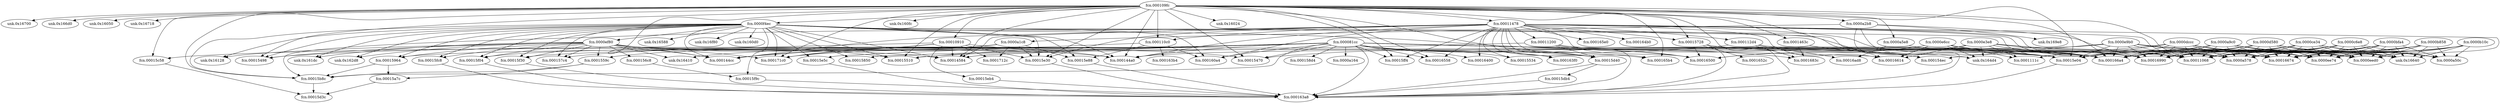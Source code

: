 digraph code {
  "0x000109fc" [label="fcn.000109fc"];
  "0x000109fc" -> "0x00016700";
  "0x00016700" [label="unk.0x16700"];
  "0x000109fc" -> "0x000166d0";
  "0x000166d0" [label="unk.0x166d0"];
  "0x000109fc" -> "0x00016050";
  "0x00016050" [label="unk.0x16050"];
  "0x000109fc" -> "0x00016718";
  "0x00016718" [label="unk.0x16718"];
  "0x000109fc" -> "0x00015728";
  "0x00015728" [label="fcn.00015728"];
  "0x000109fc" -> "0x0001463c";
  "0x0001463c" [label="fcn.0001463c"];
  "0x000109fc" -> "0x000110c0";
  "0x000110c0" [label="fcn.000110c0"];
  "0x000109fc" -> "0x00015510";
  "0x00015510" [label="fcn.00015510"];
  "0x000109fc" -> "0x00014584";
  "0x00014584" [label="fcn.00014584"];
  "0x000109fc" -> "0x000144a0";
  "0x000144a0" [label="fcn.000144a0"];
  "0x000109fc" -> "0x000160fc";
  "0x000160fc" [label="unk.0x160fc"];
  "0x000109fc" -> "0x000144cc";
  "0x000144cc" [label="fcn.000144cc"];
  "0x000109fc" -> "0x0000a5e8";
  "0x0000a5e8" [label="fcn.0000a5e8"];
  "0x000109fc" -> "0x0000f4ec";
  "0x0000f4ec" [label="fcn.0000f4ec"];
  "0x000109fc" -> "0x00010910";
  "0x00010910" [label="fcn.00010910"];
  "0x000109fc" -> "0x00015e30";
  "0x00015e30" [label="fcn.00015e30"];
  "0x000109fc" -> "0x00015470";
  "0x00015470" [label="fcn.00015470"];
  "0x000109fc" -> "0x00015498";
  "0x00015498" [label="fcn.00015498"];
  "0x000109fc" -> "0x00016024";
  "0x00016024" [label="unk.0x16024"];
  "0x000109fc" -> "0x00015e04";
  "0x00015e04" [label="fcn.00015e04"];
  "0x000109fc" -> "0x00011478";
  "0x00011478" [label="fcn.00011478"];
  "0x000109fc" -> "0x00015ff4";
  "0x00015ff4" [label="fcn.00015ff4"];
  "0x000109fc" -> "0x00015c58";
  "0x00015c58" [label="fcn.00015c58"];
  "0x000109fc" -> "0x000171c0";
  "0x000171c0" [label="fcn.000171c0"];
  "0x000109fc" -> "0x000163a8";
  "0x000163a8" [label="fcn.000163a8"];
  "0x000109fc" -> "0x000165b4";
  "0x000165b4" [label="fcn.000165b4"];
  "0x000109fc" -> "0x000166a4";
  "0x000166a4" [label="fcn.000166a4"];
  "0x000109fc" -> "0x00015d40";
  "0x00015d40" [label="fcn.00015d40"];
  "0x000109fc" -> "0x00016558";
  "0x00016558" [label="fcn.00016558"];
  "0x000109fc" -> "0x00011068";
  "0x00011068" [label="fcn.00011068"];
  "0x000109fc" -> "0x00015b8c";
  "0x00015b8c" [label="fcn.00015b8c"];
  "0x000109fc" -> "0x00016614";
  "0x00016614" [label="fcn.00016614"];
  "0x000109fc" -> "0x0000a2b8";
  "0x0000a2b8" [label="fcn.0000a2b8"];
  "0x00015c58" [label="fcn.00015c58"];
  "0x00015c58" -> "0x00015d3c";
  "0x00015d3c" [label="fcn.00015d3c"];
  "0x00015b8c" [label="fcn.00015b8c"];
  "0x00015b8c" -> "0x00015d3c";
  "0x00015d3c" [label="fcn.00015d3c"];
  "0x00015e04" [label="fcn.00015e04"];
  "0x00015e04" -> "0x000163a8";
  "0x000163a8" [label="fcn.000163a8"];
  "0x00015d40" [label="fcn.00015d40"];
  "0x00015d40" -> "0x00015db4";
  "0x00015db4" [label="fcn.00015db4"];
  "0x00015d40" -> "0x000163a8";
  "0x000163a8" [label="fcn.000163a8"];
  "0x00015964" [label="fcn.00015964"];
  "0x00015964" -> "0x00015b8c";
  "0x00015b8c" [label="fcn.00015b8c"];
  "0x00015964" -> "0x00015a7c";
  "0x00015a7c" [label="fcn.00015a7c"];
  "0x0001559c" [label="fcn.0001559c"];
  "0x0001559c" -> "0x00015b8c";
  "0x00015b8c" [label="fcn.00015b8c"];
  "0x0001559c" -> "0x00015a7c";
  "0x00015a7c" [label="fcn.00015a7c"];
  "0x00015e30" [label="fcn.00015e30"];
  "0x00015e30" -> "0x000163a8";
  "0x000163a8" [label="fcn.000163a8"];
  "0x00015e88" [label="fcn.00015e88"];
  "0x00015e88" -> "0x000163a8";
  "0x000163a8" [label="fcn.000163a8"];
  "0x00015f04" [label="fcn.00015f04"];
  "0x00015f04" -> "0x000163a8";
  "0x000163a8" [label="fcn.000163a8"];
  "0x0000a1c8" [label="fcn.0000a1c8"];
  "0x0000a1c8" -> "0x00015e30";
  "0x00015e30" [label="fcn.00015e30"];
  "0x0000a1c8" -> "0x000171c0";
  "0x000171c0" [label="fcn.000171c0"];
  "0x0000a1c8" -> "0x00015e88";
  "0x00015e88" [label="fcn.00015e88"];
  "0x0000a1c8" -> "0x00015f04";
  "0x00015f04" [label="fcn.00015f04"];
  "0x0000a1c8" -> "0x0001712c";
  "0x0001712c" [label="fcn.0001712c"];
  "0x00015f30" [label="fcn.00015f30"];
  "0x00015f30" -> "0x000163a8";
  "0x000163a8" [label="fcn.000163a8"];
  "0x000156c8" [label="fcn.000156c8"];
  "0x000156c8" -> "0x00015f9c";
  "0x00015f9c" [label="fcn.00015f9c"];
  "0x00015fc8" [label="fcn.00015fc8"];
  "0x00015fc8" -> "0x000163a8";
  "0x000163a8" [label="fcn.000163a8"];
  "0x0000ef80" [label="fcn.0000ef80"];
  "0x0000ef80" -> "0x00016410";
  "0x00016410" [label="unk.0x16410"];
  "0x0000ef80" -> "0x00015964";
  "0x00015964" [label="fcn.00015964"];
  "0x0000ef80" -> "0x00015470";
  "0x00015470" [label="fcn.00015470"];
  "0x0000ef80" -> "0x00014584";
  "0x00014584" [label="fcn.00014584"];
  "0x0000ef80" -> "0x00015f30";
  "0x00015f30" [label="fcn.00015f30"];
  "0x0000ef80" -> "0x000156c8";
  "0x000156c8" [label="fcn.000156c8"];
  "0x0000ef80" -> "0x000157c4";
  "0x000157c4" [label="fcn.000157c4"];
  "0x0000ef80" -> "0x00015498";
  "0x00015498" [label="fcn.00015498"];
  "0x0000ef80" -> "0x00015e04";
  "0x00015e04" [label="fcn.00015e04"];
  "0x0000ef80" -> "0x000144a0";
  "0x000144a0" [label="fcn.000144a0"];
  "0x0000ef80" -> "0x000161dc";
  "0x000161dc" [label="unk.0x161dc"];
  "0x0000ef80" -> "0x000162d8";
  "0x000162d8" [label="unk.0x162d8"];
  "0x0000ef80" -> "0x00015fc8";
  "0x00015fc8" [label="fcn.00015fc8"];
  "0x0000ef80" -> "0x00015510";
  "0x00015510" [label="fcn.00015510"];
  "0x0000ef80" -> "0x0001559c";
  "0x0001559c" [label="fcn.0001559c"];
  "0x0000ef80" -> "0x00015f04";
  "0x00015f04" [label="fcn.00015f04"];
  "0x0000ef80" -> "0x00016128";
  "0x00016128" [label="unk.0x16128"];
  "0x0000ef80" -> "0x000171c0";
  "0x000171c0" [label="fcn.000171c0"];
  "0x0000ef80" -> "0x000144cc";
  "0x000144cc" [label="fcn.000144cc"];
  "0x00015e5c" [label="fcn.00015e5c"];
  "0x00015e5c" -> "0x000163a8";
  "0x000163a8" [label="fcn.000163a8"];
  "0x00015f9c" [label="fcn.00015f9c"];
  "0x00015f9c" -> "0x000163a8";
  "0x000163a8" [label="fcn.000163a8"];
  "0x00015eb4" [label="fcn.00015eb4"];
  "0x00015eb4" -> "0x000163a8";
  "0x000163a8" [label="fcn.000163a8"];
  "0x00015728" [label="fcn.00015728"];
  "0x00015728" -> "0x000163a8";
  "0x000163a8" [label="fcn.000163a8"];
  "0x00015728" -> "0x000166a4";
  "0x000166a4" [label="fcn.000166a4"];
  "0x00015728" -> "0x00016500";
  "0x00016500" [label="fcn.00016500"];
  "0x00015728" -> "0x0001652c";
  "0x0001652c" [label="fcn.0001652c"];
  "0x00015728" -> "0x00015e04";
  "0x00015e04" [label="fcn.00015e04"];
  "0x0001463c" [label="fcn.0001463c"];
  "0x0001463c" -> "0x0001683c";
  "0x0001683c" [label="fcn.0001683c"];
  "0x0001463c" -> "0x000154ec";
  "0x000154ec" [label="fcn.000154ec"];
  "0x000110c0" [label="fcn.000110c0"];
  "0x000110c0" -> "0x000160a4";
  "0x000160a4" [label="fcn.000160a4"];
  "0x000110c0" -> "0x00015e5c";
  "0x00015e5c" [label="fcn.00015e5c"];
  "0x000110c0" -> "0x00015e88";
  "0x00015e88" [label="fcn.00015e88"];
  "0x000110c0" -> "0x000163b4";
  "0x000163b4" [label="fcn.000163b4"];
  "0x0000a5e8" [label="fcn.0000a5e8"];
  "0x0000a5e8" -> "0x00016990";
  "0x00016990" [label="fcn.00016990"];
  "0x0000a5e8" -> "0x00016ad8";
  "0x00016ad8" [label="fcn.00016ad8"];
  "0x0000d580" [label="fcn.0000d580"];
  "0x0000d580" -> "0x00016990";
  "0x00016990" [label="fcn.00016990"];
  "0x0000d580" -> "0x0000a578";
  "0x0000a578" [label="fcn.0000a578"];
  "0x0000d580" -> "0x0000a50c";
  "0x0000a50c" [label="fcn.0000a50c"];
  "0x0000d580" -> "0x000166a4";
  "0x000166a4" [label="fcn.000166a4"];
  "0x0000d580" -> "0x00016674";
  "0x00016674" [label="fcn.00016674"];
  "0x0000d580" -> "0x00011068";
  "0x00011068" [label="fcn.00011068"];
  "0x0000d580" -> "0x0000ee74";
  "0x0000ee74" [label="fcn.0000ee74"];
  "0x0000d580" -> "0x0000eed0";
  "0x0000eed0" [label="fcn.0000eed0"];
  "0x0000d580" -> "0x00016640";
  "0x00016640" [label="unk.0x16640"];
  "0x0000d580" -> "0x00015e04";
  "0x00015e04" [label="fcn.00015e04"];
  "0x0000ce34" [label="fcn.0000ce34"];
  "0x0000ce34" -> "0x00016990";
  "0x00016990" [label="fcn.00016990"];
  "0x0000ce34" -> "0x0000a578";
  "0x0000a578" [label="fcn.0000a578"];
  "0x0000ce34" -> "0x0000a50c";
  "0x0000a50c" [label="fcn.0000a50c"];
  "0x0000ce34" -> "0x000166a4";
  "0x000166a4" [label="fcn.000166a4"];
  "0x0000ce34" -> "0x00016674";
  "0x00016674" [label="fcn.00016674"];
  "0x0000ce34" -> "0x00011068";
  "0x00011068" [label="fcn.00011068"];
  "0x0000ce34" -> "0x0000ee74";
  "0x0000ee74" [label="fcn.0000ee74"];
  "0x0000ce34" -> "0x0000eed0";
  "0x0000eed0" [label="fcn.0000eed0"];
  "0x0000ce34" -> "0x00016640";
  "0x00016640" [label="unk.0x16640"];
  "0x0000ce34" -> "0x00015e04";
  "0x00015e04" [label="fcn.00015e04"];
  "0x0000c6e8" [label="fcn.0000c6e8"];
  "0x0000c6e8" -> "0x00016990";
  "0x00016990" [label="fcn.00016990"];
  "0x0000c6e8" -> "0x0000a578";
  "0x0000a578" [label="fcn.0000a578"];
  "0x0000c6e8" -> "0x0000a50c";
  "0x0000a50c" [label="fcn.0000a50c"];
  "0x0000c6e8" -> "0x000166a4";
  "0x000166a4" [label="fcn.000166a4"];
  "0x0000c6e8" -> "0x00016674";
  "0x00016674" [label="fcn.00016674"];
  "0x0000c6e8" -> "0x00011068";
  "0x00011068" [label="fcn.00011068"];
  "0x0000c6e8" -> "0x0000ee74";
  "0x0000ee74" [label="fcn.0000ee74"];
  "0x0000c6e8" -> "0x0000eed0";
  "0x0000eed0" [label="fcn.0000eed0"];
  "0x0000c6e8" -> "0x00016640";
  "0x00016640" [label="unk.0x16640"];
  "0x0000c6e8" -> "0x00015e04";
  "0x00015e04" [label="fcn.00015e04"];
  "0x0000bfa4" [label="fcn.0000bfa4"];
  "0x0000bfa4" -> "0x00016990";
  "0x00016990" [label="fcn.00016990"];
  "0x0000bfa4" -> "0x0000a578";
  "0x0000a578" [label="fcn.0000a578"];
  "0x0000bfa4" -> "0x0000a50c";
  "0x0000a50c" [label="fcn.0000a50c"];
  "0x0000bfa4" -> "0x000166a4";
  "0x000166a4" [label="fcn.000166a4"];
  "0x0000bfa4" -> "0x00016674";
  "0x00016674" [label="fcn.00016674"];
  "0x0000bfa4" -> "0x00011068";
  "0x00011068" [label="fcn.00011068"];
  "0x0000bfa4" -> "0x0000ee74";
  "0x0000ee74" [label="fcn.0000ee74"];
  "0x0000bfa4" -> "0x0000eed0";
  "0x0000eed0" [label="fcn.0000eed0"];
  "0x0000bfa4" -> "0x00016640";
  "0x00016640" [label="unk.0x16640"];
  "0x0000bfa4" -> "0x00015e04";
  "0x00015e04" [label="fcn.00015e04"];
  "0x0000b858" [label="fcn.0000b858"];
  "0x0000b858" -> "0x00016990";
  "0x00016990" [label="fcn.00016990"];
  "0x0000b858" -> "0x0000a578";
  "0x0000a578" [label="fcn.0000a578"];
  "0x0000b858" -> "0x0000a50c";
  "0x0000a50c" [label="fcn.0000a50c"];
  "0x0000b858" -> "0x000166a4";
  "0x000166a4" [label="fcn.000166a4"];
  "0x0000b858" -> "0x00016674";
  "0x00016674" [label="fcn.00016674"];
  "0x0000b858" -> "0x00011068";
  "0x00011068" [label="fcn.00011068"];
  "0x0000b858" -> "0x0000ee74";
  "0x0000ee74" [label="fcn.0000ee74"];
  "0x0000b858" -> "0x0000eed0";
  "0x0000eed0" [label="fcn.0000eed0"];
  "0x0000b858" -> "0x00016640";
  "0x00016640" [label="unk.0x16640"];
  "0x0000b858" -> "0x00015e04";
  "0x00015e04" [label="fcn.00015e04"];
  "0x0000b10c" [label="fcn.0000b10c"];
  "0x0000b10c" -> "0x00016990";
  "0x00016990" [label="fcn.00016990"];
  "0x0000b10c" -> "0x0000a578";
  "0x0000a578" [label="fcn.0000a578"];
  "0x0000b10c" -> "0x0000a50c";
  "0x0000a50c" [label="fcn.0000a50c"];
  "0x0000b10c" -> "0x000166a4";
  "0x000166a4" [label="fcn.000166a4"];
  "0x0000b10c" -> "0x00016674";
  "0x00016674" [label="fcn.00016674"];
  "0x0000b10c" -> "0x00011068";
  "0x00011068" [label="fcn.00011068"];
  "0x0000b10c" -> "0x0000ee74";
  "0x0000ee74" [label="fcn.0000ee74"];
  "0x0000b10c" -> "0x0000eed0";
  "0x0000eed0" [label="fcn.0000eed0"];
  "0x0000b10c" -> "0x00016640";
  "0x00016640" [label="unk.0x16640"];
  "0x0000b10c" -> "0x00015e04";
  "0x00015e04" [label="fcn.00015e04"];
  "0x0000e9b0" [label="fcn.0000e9b0"];
  "0x0000e9b0" -> "0x00016990";
  "0x00016990" [label="fcn.00016990"];
  "0x0000e9b0" -> "0x0000a578";
  "0x0000a578" [label="fcn.0000a578"];
  "0x0000e9b0" -> "0x00014584";
  "0x00014584" [label="fcn.00014584"];
  "0x0000e9b0" -> "0x000144a0";
  "0x000144a0" [label="fcn.000144a0"];
  "0x0000e9b0" -> "0x000166a4";
  "0x000166a4" [label="fcn.000166a4"];
  "0x0000e9b0" -> "0x00016674";
  "0x00016674" [label="fcn.00016674"];
  "0x0000e9b0" -> "0x000154ec";
  "0x000154ec" [label="fcn.000154ec"];
  "0x0000e9b0" -> "0x0000ee74";
  "0x0000ee74" [label="fcn.0000ee74"];
  "0x0000e9b0" -> "0x0000eed0";
  "0x0000eed0" [label="fcn.0000eed0"];
  "0x0000e9b0" -> "0x00016640";
  "0x00016640" [label="unk.0x16640"];
  "0x0000e9b0" -> "0x00011068";
  "0x00011068" [label="fcn.00011068"];
  "0x0000e9b0" -> "0x00015e04";
  "0x00015e04" [label="fcn.00015e04"];
  "0x0000e6cc" [label="fcn.0000e6cc"];
  "0x0000e6cc" -> "0x00016990";
  "0x00016990" [label="fcn.00016990"];
  "0x0000e6cc" -> "0x0000a578";
  "0x0000a578" [label="fcn.0000a578"];
  "0x0000e6cc" -> "0x00011068";
  "0x00011068" [label="fcn.00011068"];
  "0x0000e6cc" -> "0x000166a4";
  "0x000166a4" [label="fcn.000166a4"];
  "0x0000e6cc" -> "0x000164d4";
  "0x000164d4" [label="unk.0x164d4"];
  "0x0000e6cc" -> "0x00016500";
  "0x00016500" [label="fcn.00016500"];
  "0x0000e6cc" -> "0x00016614";
  "0x00016614" [label="fcn.00016614"];
  "0x0000e6cc" -> "0x0001111c";
  "0x0001111c" [label="fcn.0001111c"];
  "0x0000dccc" [label="fcn.0000dccc"];
  "0x0000dccc" -> "0x00016990";
  "0x00016990" [label="fcn.00016990"];
  "0x0000dccc" -> "0x0000a578";
  "0x0000a578" [label="fcn.0000a578"];
  "0x0000dccc" -> "0x000166a4";
  "0x000166a4" [label="fcn.000166a4"];
  "0x0000dccc" -> "0x00016674";
  "0x00016674" [label="fcn.00016674"];
  "0x0000dccc" -> "0x00011068";
  "0x00011068" [label="fcn.00011068"];
  "0x0000dccc" -> "0x0000ee74";
  "0x0000ee74" [label="fcn.0000ee74"];
  "0x0000dccc" -> "0x0000eed0";
  "0x0000eed0" [label="fcn.0000eed0"];
  "0x0000dccc" -> "0x00016640";
  "0x00016640" [label="unk.0x16640"];
  "0x0000dccc" -> "0x00015e04";
  "0x00015e04" [label="fcn.00015e04"];
  "0x0000dccc" -> "0x0001111c";
  "0x0001111c" [label="fcn.0001111c"];
  "0x0000e3e8" [label="fcn.0000e3e8"];
  "0x0000e3e8" -> "0x00016990";
  "0x00016990" [label="fcn.00016990"];
  "0x0000e3e8" -> "0x0000a578";
  "0x0000a578" [label="fcn.0000a578"];
  "0x0000e3e8" -> "0x00011068";
  "0x00011068" [label="fcn.00011068"];
  "0x0000e3e8" -> "0x000166a4";
  "0x000166a4" [label="fcn.000166a4"];
  "0x0000e3e8" -> "0x000164d4";
  "0x000164d4" [label="unk.0x164d4"];
  "0x0000e3e8" -> "0x00016500";
  "0x00016500" [label="fcn.00016500"];
  "0x0000e3e8" -> "0x00016614";
  "0x00016614" [label="fcn.00016614"];
  "0x0000e3e8" -> "0x0001111c";
  "0x0001111c" [label="fcn.0001111c"];
  "0x0000a9c0" [label="fcn.0000a9c0"];
  "0x0000a9c0" -> "0x00016990";
  "0x00016990" [label="fcn.00016990"];
  "0x0000a9c0" -> "0x0000a578";
  "0x0000a578" [label="fcn.0000a578"];
  "0x0000a9c0" -> "0x0000a50c";
  "0x0000a50c" [label="fcn.0000a50c"];
  "0x0000a9c0" -> "0x000166a4";
  "0x000166a4" [label="fcn.000166a4"];
  "0x0000a9c0" -> "0x00016674";
  "0x00016674" [label="fcn.00016674"];
  "0x0000a9c0" -> "0x00011068";
  "0x00011068" [label="fcn.00011068"];
  "0x0000a9c0" -> "0x0000ee74";
  "0x0000ee74" [label="fcn.0000ee74"];
  "0x0000a9c0" -> "0x0000eed0";
  "0x0000eed0" [label="fcn.0000eed0"];
  "0x0000a9c0" -> "0x00016640";
  "0x00016640" [label="unk.0x16640"];
  "0x0000a9c0" -> "0x00015e04";
  "0x00015e04" [label="fcn.00015e04"];
  "0x000081cc" [label="fcn.000081cc"];
  "0x000081cc" -> "0x0000a164";
  "0x0000a164" [label="fcn.0000a164"];
  "0x000081cc" -> "0x0000a578";
  "0x0000a578" [label="fcn.0000a578"];
  "0x000081cc" -> "0x00016410";
  "0x00016410" [label="unk.0x16410"];
  "0x000081cc" -> "0x00015470";
  "0x00015470" [label="fcn.00015470"];
  "0x000081cc" -> "0x00014584";
  "0x00014584" [label="fcn.00014584"];
  "0x000081cc" -> "0x00016990";
  "0x00016990" [label="fcn.00016990"];
  "0x000081cc" -> "0x00015c58";
  "0x00015c58" [label="fcn.00015c58"];
  "0x000081cc" -> "0x00015498";
  "0x00015498" [label="fcn.00015498"];
  "0x000081cc" -> "0x00016400";
  "0x00016400" [label="fcn.00016400"];
  "0x000081cc" -> "0x00011068";
  "0x00011068" [label="fcn.00011068"];
  "0x000081cc" -> "0x00015b8c";
  "0x00015b8c" [label="fcn.00015b8c"];
  "0x000081cc" -> "0x000160a4";
  "0x000160a4" [label="fcn.000160a4"];
  "0x000081cc" -> "0x00015e04";
  "0x00015e04" [label="fcn.00015e04"];
  "0x000081cc" -> "0x000166a4";
  "0x000166a4" [label="fcn.000166a4"];
  "0x000081cc" -> "0x00015d40";
  "0x00015d40" [label="fcn.00015d40"];
  "0x000081cc" -> "0x00016674";
  "0x00016674" [label="fcn.00016674"];
  "0x000081cc" -> "0x00016500";
  "0x00016500" [label="fcn.00016500"];
  "0x000081cc" -> "0x00015ff4";
  "0x00015ff4" [label="fcn.00015ff4"];
  "0x000081cc" -> "0x00016558";
  "0x00016558" [label="fcn.00016558"];
  "0x000081cc" -> "0x00015510";
  "0x00015510" [label="fcn.00015510"];
  "0x000081cc" -> "0x000144a0";
  "0x000144a0" [label="fcn.000144a0"];
  "0x000081cc" -> "0x000144cc";
  "0x000144cc" [label="fcn.000144cc"];
  "0x000081cc" -> "0x00015964";
  "0x00015964" [label="fcn.00015964"];
  "0x000081cc" -> "0x00015850";
  "0x00015850" [label="fcn.00015850"];
  "0x000081cc" -> "0x00016614";
  "0x00016614" [label="fcn.00016614"];
  "0x000081cc" -> "0x000165b4";
  "0x000165b4" [label="fcn.000165b4"];
  "0x000081cc" -> "0x00015534";
  "0x00015534" [label="fcn.00015534"];
  "0x000081cc" -> "0x000157c4";
  "0x000157c4" [label="fcn.000157c4"];
  "0x000081cc" -> "0x0001559c";
  "0x0001559c" [label="fcn.0001559c"];
  "0x000081cc" -> "0x000158d4";
  "0x000158d4" [label="fcn.000158d4"];
  "0x000081cc" -> "0x000163a8";
  "0x000163a8" [label="fcn.000163a8"];
  "0x000081cc" -> "0x000171c0";
  "0x000171c0" [label="fcn.000171c0"];
  "0x000081cc" -> "0x000163f0";
  "0x000163f0" [label="fcn.000163f0"];
  "0x0000f4ec" [label="fcn.0000f4ec"];
  "0x0000f4ec" -> "0x000160a4";
  "0x000160a4" [label="fcn.000160a4"];
  "0x0000f4ec" -> "0x00015e30";
  "0x00015e30" [label="fcn.00015e30"];
  "0x0000f4ec" -> "0x0000ef80";
  "0x0000ef80" [label="fcn.0000ef80"];
  "0x0000f4ec" -> "0x000166a4";
  "0x000166a4" [label="fcn.000166a4"];
  "0x0000f4ec" -> "0x000164d4";
  "0x000164d4" [label="unk.0x164d4"];
  "0x0000f4ec" -> "0x00016588";
  "0x00016588" [label="unk.0x16588"];
  "0x0000f4ec" -> "0x000171c0";
  "0x000171c0" [label="fcn.000171c0"];
  "0x0000f4ec" -> "0x0001683c";
  "0x0001683c" [label="fcn.0001683c"];
  "0x0000f4ec" -> "0x00014584";
  "0x00014584" [label="fcn.00014584"];
  "0x0000f4ec" -> "0x000144a0";
  "0x000144a0" [label="fcn.000144a0"];
  "0x0000f4ec" -> "0x00015498";
  "0x00015498" [label="fcn.00015498"];
  "0x0000f4ec" -> "0x00015e5c";
  "0x00015e5c" [label="fcn.00015e5c"];
  "0x0000f4ec" -> "0x00015964";
  "0x00015964" [label="fcn.00015964"];
  "0x0000f4ec" -> "0x00015f30";
  "0x00015f30" [label="fcn.00015f30"];
  "0x0000f4ec" -> "0x00015e04";
  "0x00015e04" [label="fcn.00015e04"];
  "0x0000f4ec" -> "0x000144cc";
  "0x000144cc" [label="fcn.000144cc"];
  "0x0000f4ec" -> "0x00015fc8";
  "0x00015fc8" [label="fcn.00015fc8"];
  "0x0000f4ec" -> "0x00015510";
  "0x00015510" [label="fcn.00015510"];
  "0x0000f4ec" -> "0x000161dc";
  "0x000161dc" [label="unk.0x161dc"];
  "0x0000f4ec" -> "0x000162d8";
  "0x000162d8" [label="unk.0x162d8"];
  "0x0000f4ec" -> "0x00016f80";
  "0x00016f80" [label="unk.0x16f80"];
  "0x0000f4ec" -> "0x00015b8c";
  "0x00015b8c" [label="fcn.00015b8c"];
  "0x0000f4ec" -> "0x00016128";
  "0x00016128" [label="unk.0x16128"];
  "0x0000f4ec" -> "0x000157c4";
  "0x000157c4" [label="fcn.000157c4"];
  "0x0000f4ec" -> "0x000160d0";
  "0x000160d0" [label="unk.0x160d0"];
  "0x0000f4ec" -> "0x00015f04";
  "0x00015f04" [label="fcn.00015f04"];
  "0x0000f4ec" -> "0x00015e88";
  "0x00015e88" [label="fcn.00015e88"];
  "0x0000f4ec" -> "0x00015850";
  "0x00015850" [label="fcn.00015850"];
  "0x0000f4ec" -> "0x00015f9c";
  "0x00015f9c" [label="fcn.00015f9c"];
  "0x00010910" [label="fcn.00010910"];
  "0x00010910" -> "0x00015e30";
  "0x00015e30" [label="fcn.00015e30"];
  "0x00010910" -> "0x00014584";
  "0x00014584" [label="fcn.00014584"];
  "0x00010910" -> "0x000144a0";
  "0x000144a0" [label="fcn.000144a0"];
  "0x00010910" -> "0x00015f30";
  "0x00015f30" [label="fcn.00015f30"];
  "0x00010910" -> "0x00015eb4";
  "0x00015eb4" [label="fcn.00015eb4"];
  "0x00010910" -> "0x000171c0";
  "0x000171c0" [label="fcn.000171c0"];
  "0x00010910" -> "0x000144cc";
  "0x000144cc" [label="fcn.000144cc"];
  "0x00010910" -> "0x0001712c";
  "0x0001712c" [label="fcn.0001712c"];
  "0x00011478" [label="fcn.00011478"];
  "0x00011478" -> "0x00015e30";
  "0x00015e30" [label="fcn.00015e30"];
  "0x00011478" -> "0x00015728";
  "0x00015728" [label="fcn.00015728"];
  "0x00011478" -> "0x000110c0";
  "0x000110c0" [label="fcn.000110c0"];
  "0x00011478" -> "0x000160a4";
  "0x000160a4" [label="fcn.000160a4"];
  "0x00011478" -> "0x00016990";
  "0x00016990" [label="fcn.00016990"];
  "0x00011478" -> "0x000166a4";
  "0x000166a4" [label="fcn.000166a4"];
  "0x00011478" -> "0x00015d40";
  "0x00015d40" [label="fcn.00015d40"];
  "0x00011478" -> "0x00016674";
  "0x00016674" [label="fcn.00016674"];
  "0x00011478" -> "0x00011068";
  "0x00011068" [label="fcn.00011068"];
  "0x00011478" -> "0x000112d4";
  "0x000112d4" [label="fcn.000112d4"];
  "0x00011478" -> "0x000163a8";
  "0x000163a8" [label="fcn.000163a8"];
  "0x00011478" -> "0x000165e0";
  "0x000165e0" [label="fcn.000165e0"];
  "0x00011478" -> "0x00011200";
  "0x00011200" [label="fcn.00011200"];
  "0x00011478" -> "0x00015e04";
  "0x00015e04" [label="fcn.00015e04"];
  "0x00011478" -> "0x00015ff4";
  "0x00015ff4" [label="fcn.00015ff4"];
  "0x00011478" -> "0x00016558";
  "0x00016558" [label="fcn.00016558"];
  "0x00011478" -> "0x00015b8c";
  "0x00015b8c" [label="fcn.00015b8c"];
  "0x00011478" -> "0x00014584";
  "0x00014584" [label="fcn.00014584"];
  "0x00011478" -> "0x000144a0";
  "0x000144a0" [label="fcn.000144a0"];
  "0x00011478" -> "0x00015534";
  "0x00015534" [label="fcn.00015534"];
  "0x00011478" -> "0x000144cc";
  "0x000144cc" [label="fcn.000144cc"];
  "0x00011478" -> "0x000165b4";
  "0x000165b4" [label="fcn.000165b4"];
  "0x00011478" -> "0x00016614";
  "0x00016614" [label="fcn.00016614"];
  "0x00011478" -> "0x00016400";
  "0x00016400" [label="fcn.00016400"];
  "0x00011478" -> "0x000163f0";
  "0x000163f0" [label="fcn.000163f0"];
  "0x00011478" -> "0x000164b0";
  "0x000164b0" [label="fcn.000164b0"];
  "0x00011478" -> "0x00016500";
  "0x00016500" [label="fcn.00016500"];
  "0x000112d4" [label="fcn.000112d4"];
  "0x000112d4" -> "0x00016ad8";
  "0x00016ad8" [label="fcn.00016ad8"];
  "0x000112d4" -> "0x00015470";
  "0x00015470" [label="fcn.00015470"];
  "0x000112d4" -> "0x0001683c";
  "0x0001683c" [label="fcn.0001683c"];
  "0x000112d4" -> "0x000154ec";
  "0x000154ec" [label="fcn.000154ec"];
  "0x00011200" [label="fcn.00011200"];
  "0x00011200" -> "0x00015e04";
  "0x00015e04" [label="fcn.00015e04"];
  "0x00011200" -> "0x000166a4";
  "0x000166a4" [label="fcn.000166a4"];
  "0x00011200" -> "0x00015510";
  "0x00015510" [label="fcn.00015510"];
  "0x00011200" -> "0x00015d40";
  "0x00015d40" [label="fcn.00015d40"];
  "0x00011200" -> "0x00016500";
  "0x00016500" [label="fcn.00016500"];
  "0x0000a2b8" [label="fcn.0000a2b8"];
  "0x0000a2b8" -> "0x00016990";
  "0x00016990" [label="fcn.00016990"];
  "0x0000a2b8" -> "0x000154ec";
  "0x000154ec" [label="fcn.000154ec"];
  "0x0000a2b8" -> "0x000163a8";
  "0x000163a8" [label="fcn.000163a8"];
  "0x0000a2b8" -> "0x0000a1c8";
  "0x0000a1c8" [label="fcn.0000a1c8"];
  "0x0000a2b8" -> "0x000169e8";
  "0x000169e8" [label="unk.0x169e8"];
  "0x00015a7c" [label="fcn.00015a7c"];
  "0x00015a7c" -> "0x00015d3c";
  "0x00015d3c" [label="fcn.00015d3c"];
  "0x00015db4" [label="fcn.00015db4"];
  "0x00015db4" -> "0x000163a8";
  "0x000163a8" [label="fcn.000163a8"];
}